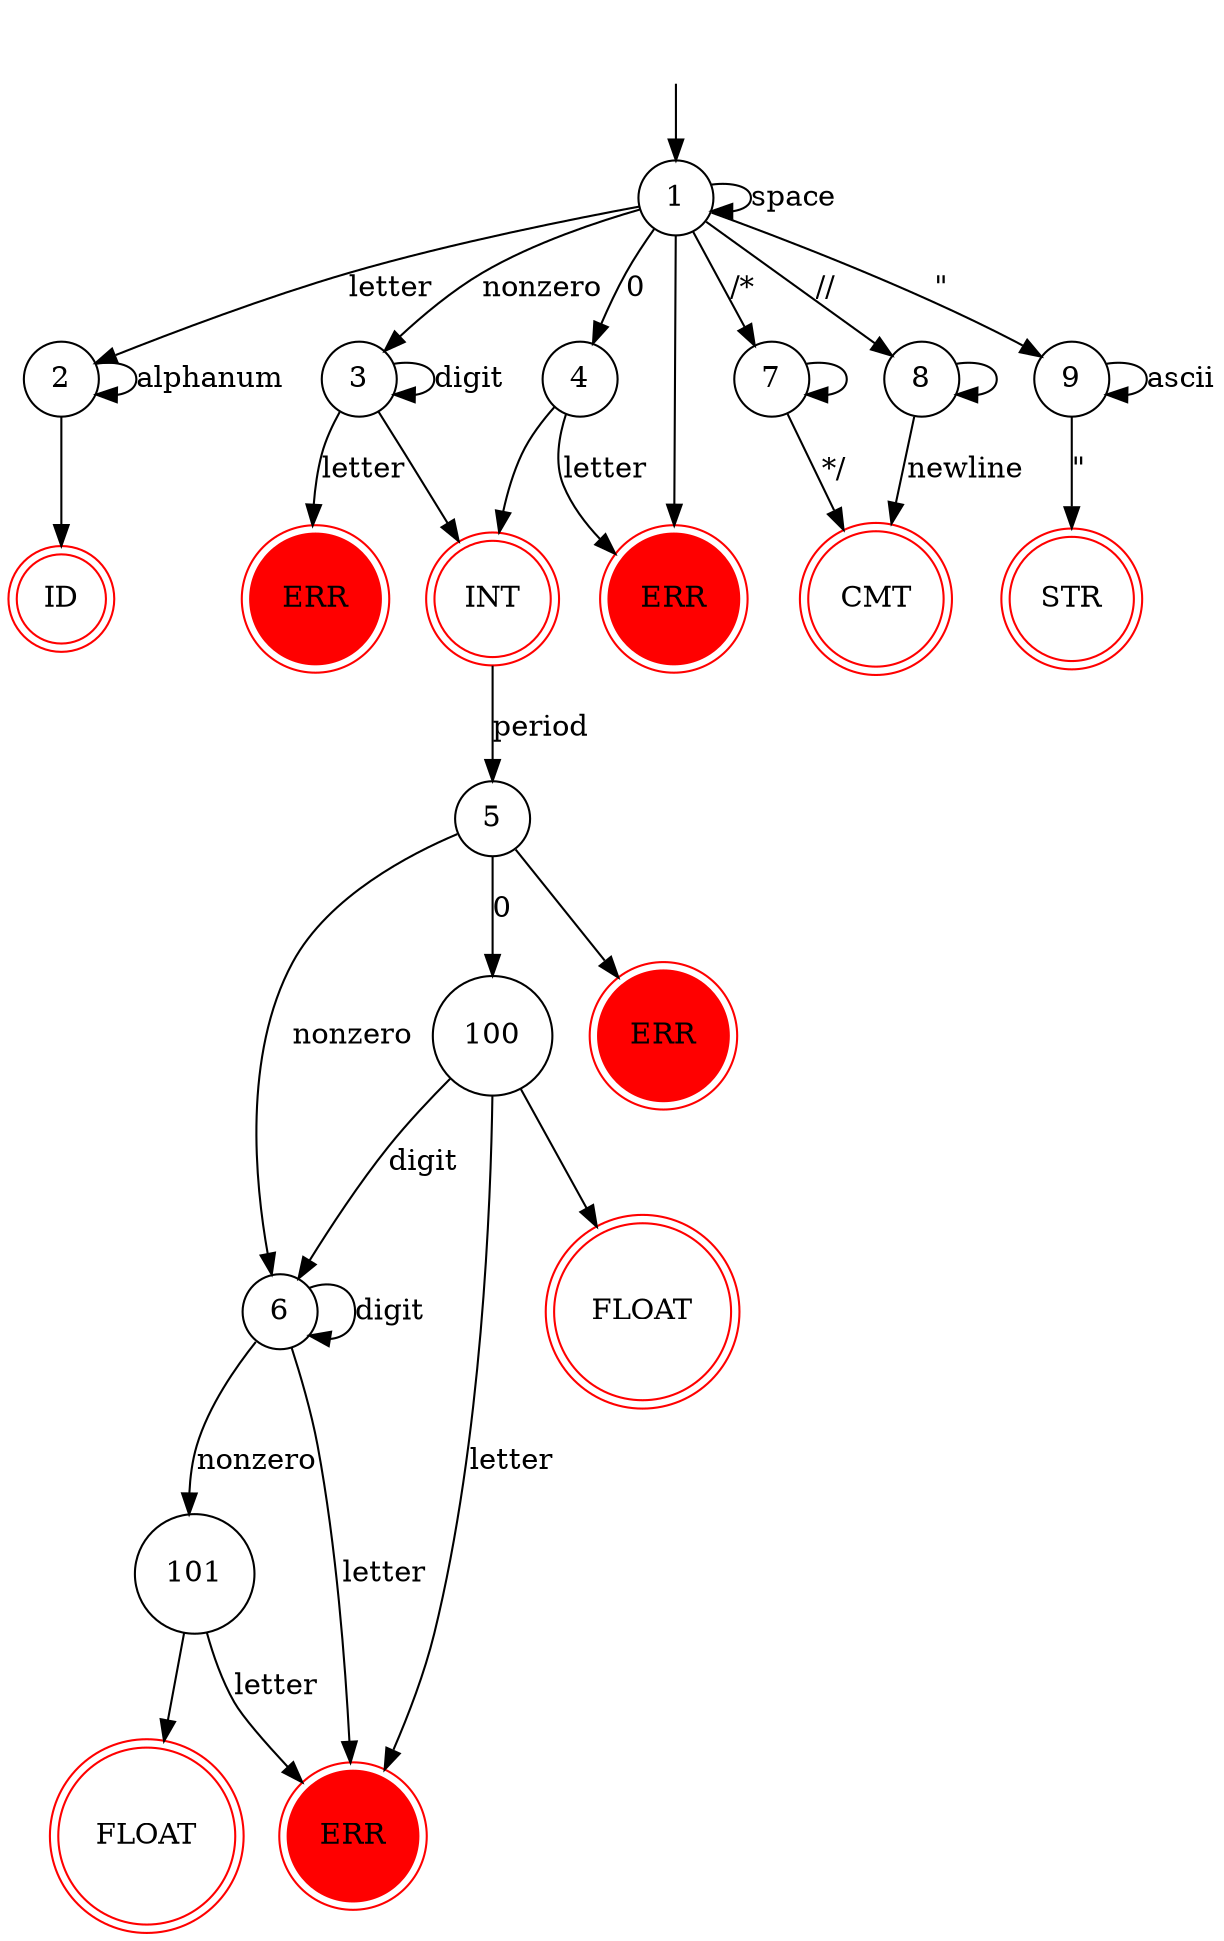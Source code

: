 digraph dfa {
  "" [shape=none]
  "1" [shape=circle]
  "2" [shape=circle]
  "3" [shape=circle]
  "4" [shape=circle]
  "5" [shape=circle]
  "6" [shape=circle]
  "7" [shape=circle]
  "8" [shape=circle]
  "9" [shape=circle]
  "100" [shape=circle]
  "101" [shape=circle]

  // final states
  "30" [shape=doublecircle, label="ID", color=red]
  "31" [shape=doublecircle, label="INT", color=red]
  "32" [shape=doublecircle, label="CMT", color=red]
  "33" [shape=doublecircle, label="FLOAT", color=red]
  "34" [shape=doublecircle, label="FLOAT", color=red]
  "35" [shape=doublecircle, label="STR", color=red]

  // errors
  "40" [shape=doublecircle, label="ERR", color=red, style=filled]
  "41" [shape=doublecircle, label="ERR", color=red, style=filled]
  "42" [shape=doublecircle, label="ERR", color=red, style=filled]
  "43" [shape=doublecircle, label="ERR", color=red, style=filled]

  "" -> "1"
  "1" -> "1" [label="space"]
  "1" -> "40"

  // Id
  "1" -> "2" [label="letter"]
  "2" -> "2" [label="alphanum"]
  "2" -> "30"

  // integers
  "1" -> "3" [label="nonzero"]
  "3" -> "3" [label="digit"]
  "3" -> "42" [label="letter"]
  "3" -> "31" 

  "1" -> "4" [label="0"]
  "4" -> "40" [label="letter"]
  "4" -> "31" 

  // Floats
  "31" -> "5" [label="period"]
  "5" -> "6" [label="nonzero"]
  "5" -> "43"
  "6" -> "6" [label="digit"]
  "6" -> "101" [label="nonzero"]
  "101" -> "33"
  "101" -> "41" [label="letter"]
  "6" -> "41" [label="letter"]
  "5" -> "100" [label="0"]
  "100" -> "6" [label="digit"]
  "100" -> "34"
  "100" -> "41" [label="letter"]

  // comments
  "1" -> "7" [label="/*"]
  "7" -> "7"
  "7" -> "32" [label="*/"]
    
  "1" -> "8" [label="//"]
  "8" -> "8"
  "8" -> "32" [label="newline"]

  // String literal
  "1" -> "9" [label="\""]
  "9" -> "9" [label="ascii"]
  "9" -> "35" [label="\""]
}

